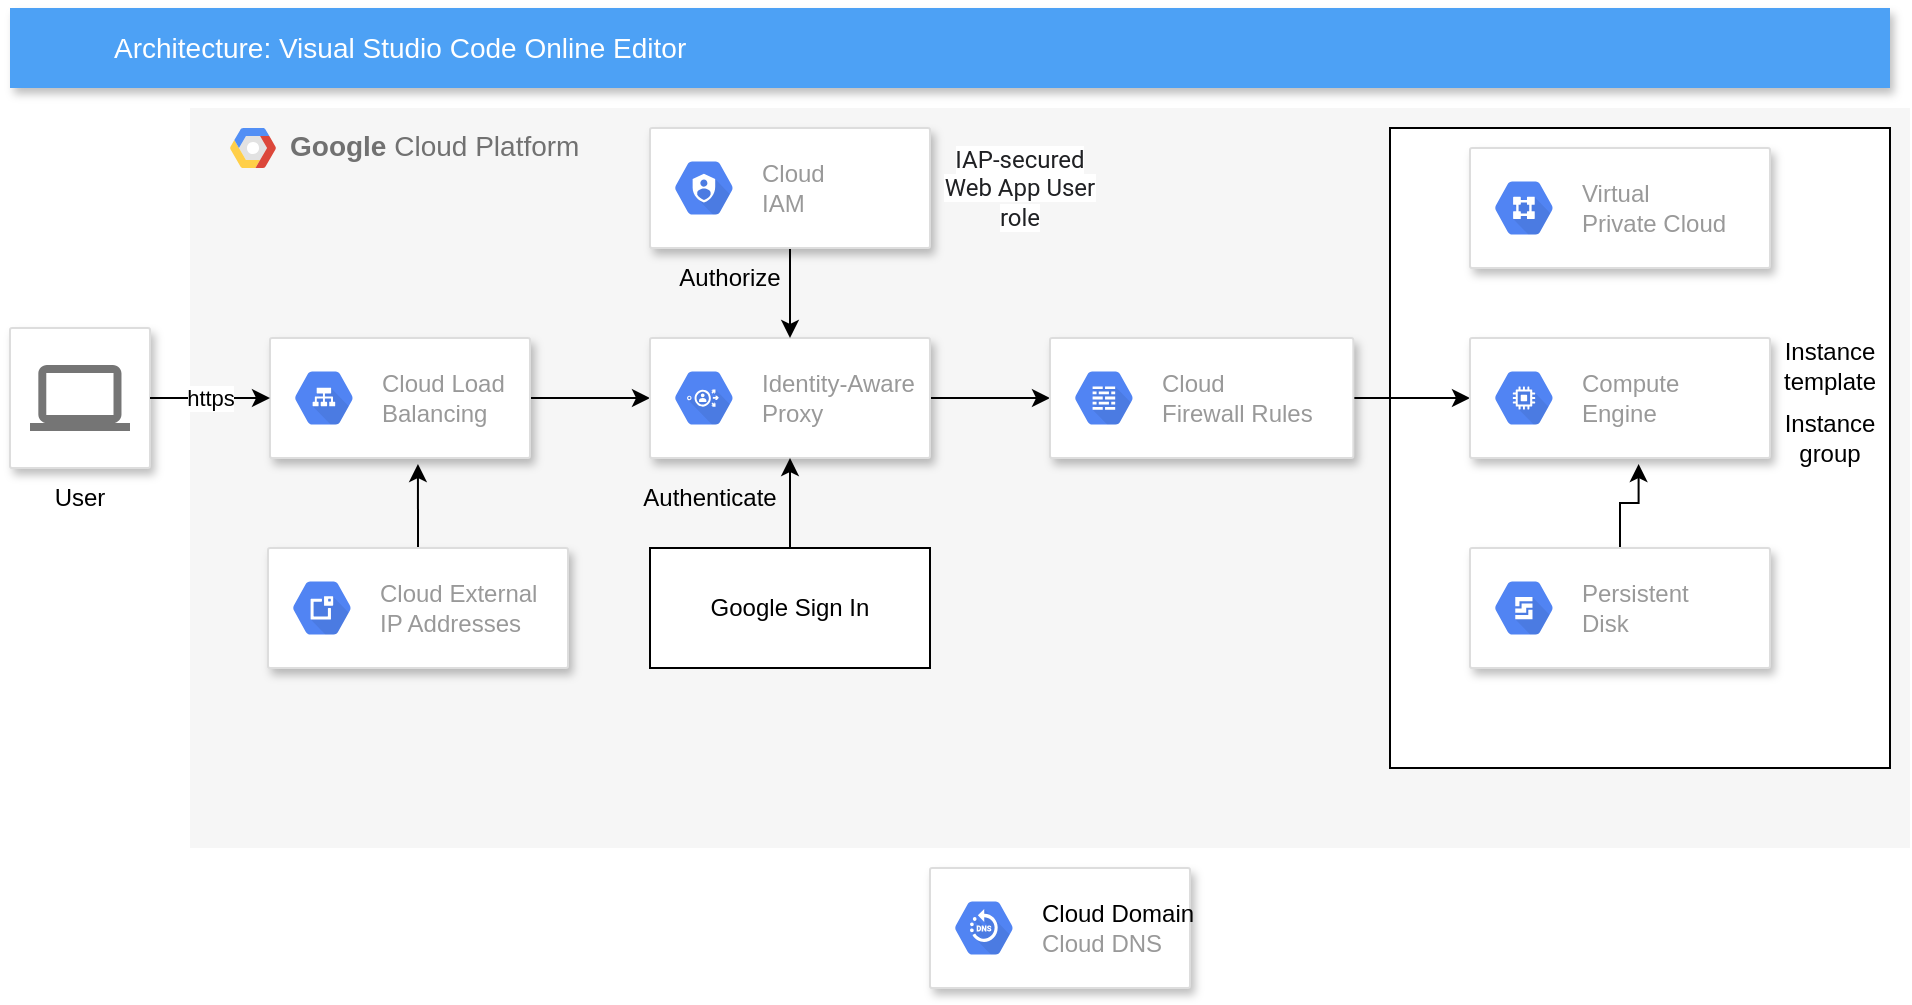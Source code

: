 <mxfile version="17.2.1" type="github">
  <diagram id="f106602c-feb2-e66a-4537-3a34d633f6aa" name="Page-1">
    <mxGraphModel dx="1422" dy="786" grid="1" gridSize="10" guides="1" tooltips="1" connect="1" arrows="1" fold="1" page="1" pageScale="1" pageWidth="1169" pageHeight="827" background="none" math="0" shadow="0">
      <root>
        <mxCell id="0" />
        <mxCell id="1" parent="0" />
        <mxCell id="818" value="Architecture: Visual Studio Code Online Editor" style="fillColor=#4DA1F5;strokeColor=none;shadow=1;gradientColor=none;fontSize=14;align=left;spacingLeft=50;fontColor=#ffffff;html=1;" parent="1" vertex="1">
          <mxGeometry x="210" y="40" width="940" height="40" as="geometry" />
        </mxCell>
        <mxCell id="987" value="" style="strokeColor=#dddddd;fillColor=#ffffff;shadow=1;strokeWidth=1;rounded=1;absoluteArcSize=1;arcSize=2;labelPosition=center;verticalLabelPosition=middle;align=center;verticalAlign=bottom;spacingLeft=0;fontColor=#999999;fontSize=12;whiteSpace=wrap;spacingBottom=2;html=1;" parent="1" vertex="1">
          <mxGeometry x="210" y="200" width="70" height="70" as="geometry" />
        </mxCell>
        <mxCell id="988" value="" style="dashed=0;connectable=0;html=1;fillColor=#757575;strokeColor=none;shape=mxgraph.gcp2.laptop;part=1;" parent="987" vertex="1">
          <mxGeometry x="0.5" width="50" height="33" relative="1" as="geometry">
            <mxPoint x="-25" y="18.5" as="offset" />
          </mxGeometry>
        </mxCell>
        <mxCell id="ZYMqUd0jCcoyJiXl-_xQ-988" value="User" style="text;html=1;strokeColor=none;fillColor=none;align=center;verticalAlign=middle;whiteSpace=wrap;rounded=0;" vertex="1" parent="1">
          <mxGeometry x="215" y="270" width="60" height="30" as="geometry" />
        </mxCell>
        <mxCell id="ekCEzwZPr6Ho22CTsnSj-996" value="" style="strokeColor=#dddddd;shadow=1;strokeWidth=1;rounded=1;absoluteArcSize=1;arcSize=2;" parent="1" vertex="1">
          <mxGeometry x="670" y="470" width="130" height="60" as="geometry" />
        </mxCell>
        <mxCell id="ekCEzwZPr6Ho22CTsnSj-997" value="&lt;font color=&quot;#000000&quot;&gt;Cloud Domain&lt;/font&gt;&lt;br&gt;Cloud  DNS" style="sketch=0;dashed=0;connectable=0;html=1;fillColor=#5184F3;strokeColor=none;shape=mxgraph.gcp2.hexIcon;prIcon=cloud_dns;part=1;labelPosition=right;verticalLabelPosition=middle;align=left;verticalAlign=middle;spacingLeft=5;fontColor=#999999;fontSize=12;" parent="ekCEzwZPr6Ho22CTsnSj-996" vertex="1">
          <mxGeometry y="0.5" width="44" height="39" relative="1" as="geometry">
            <mxPoint x="5" y="-19.5" as="offset" />
          </mxGeometry>
        </mxCell>
        <mxCell id="14" value="&lt;b&gt;Google &lt;/b&gt;Cloud Platform" style="fillColor=#F6F6F6;strokeColor=none;shadow=0;gradientColor=none;fontSize=14;align=left;spacing=10;fontColor=#717171;9E9E9E;verticalAlign=top;spacingTop=-4;fontStyle=0;spacingLeft=40;html=1;" parent="1" vertex="1">
          <mxGeometry x="300" y="90" width="860" height="370" as="geometry" />
        </mxCell>
        <mxCell id="ZYMqUd0jCcoyJiXl-_xQ-1006" value="" style="rounded=0;whiteSpace=wrap;html=1;fontSize=12;" vertex="1" parent="14">
          <mxGeometry x="600" y="10" width="250" height="320" as="geometry" />
        </mxCell>
        <mxCell id="15" value="" style="shape=mxgraph.gcp2.google_cloud_platform;fillColor=#F6F6F6;strokeColor=none;shadow=0;gradientColor=none;" parent="14" vertex="1">
          <mxGeometry width="23" height="20" relative="1" as="geometry">
            <mxPoint x="20" y="10" as="offset" />
          </mxGeometry>
        </mxCell>
        <mxCell id="ZYMqUd0jCcoyJiXl-_xQ-1001" style="edgeStyle=orthogonalEdgeStyle;rounded=0;orthogonalLoop=1;jettySize=auto;html=1;exitX=1;exitY=0.5;exitDx=0;exitDy=0;entryX=0;entryY=0.5;entryDx=0;entryDy=0;" edge="1" parent="14" source="ZYMqUd0jCcoyJiXl-_xQ-991" target="ZYMqUd0jCcoyJiXl-_xQ-994">
          <mxGeometry relative="1" as="geometry" />
        </mxCell>
        <mxCell id="ZYMqUd0jCcoyJiXl-_xQ-991" value="" style="strokeColor=#dddddd;shadow=1;strokeWidth=1;rounded=1;absoluteArcSize=1;arcSize=2;" vertex="1" parent="14">
          <mxGeometry x="40" y="115" width="130" height="60" as="geometry" />
        </mxCell>
        <mxCell id="ZYMqUd0jCcoyJiXl-_xQ-992" value="Cloud Load&#xa;Balancing" style="sketch=0;dashed=0;connectable=0;html=1;fillColor=#5184F3;strokeColor=none;shape=mxgraph.gcp2.hexIcon;prIcon=cloud_load_balancing;part=1;labelPosition=right;verticalLabelPosition=middle;align=left;verticalAlign=middle;spacingLeft=5;fontColor=#999999;fontSize=12;" vertex="1" parent="ZYMqUd0jCcoyJiXl-_xQ-991">
          <mxGeometry y="0.5" width="44" height="39" relative="1" as="geometry">
            <mxPoint x="5" y="-19.5" as="offset" />
          </mxGeometry>
        </mxCell>
        <mxCell id="ZYMqUd0jCcoyJiXl-_xQ-1002" style="edgeStyle=orthogonalEdgeStyle;rounded=0;orthogonalLoop=1;jettySize=auto;html=1;exitX=1;exitY=0.5;exitDx=0;exitDy=0;entryX=0;entryY=0.5;entryDx=0;entryDy=0;" edge="1" parent="14" source="ZYMqUd0jCcoyJiXl-_xQ-994" target="DUQV_nNhBPcRGy0pp927-1009">
          <mxGeometry relative="1" as="geometry" />
        </mxCell>
        <mxCell id="ZYMqUd0jCcoyJiXl-_xQ-994" value="" style="strokeColor=#dddddd;shadow=1;strokeWidth=1;rounded=1;absoluteArcSize=1;arcSize=2;" vertex="1" parent="14">
          <mxGeometry x="230" y="115" width="140" height="60" as="geometry" />
        </mxCell>
        <mxCell id="ZYMqUd0jCcoyJiXl-_xQ-995" value="Identity-Aware&#xa;Proxy" style="sketch=0;dashed=0;connectable=0;html=1;fillColor=#5184F3;strokeColor=none;shape=mxgraph.gcp2.hexIcon;prIcon=identity_aware_proxy;part=1;labelPosition=right;verticalLabelPosition=middle;align=left;verticalAlign=middle;spacingLeft=5;fontColor=#999999;fontSize=12;" vertex="1" parent="ZYMqUd0jCcoyJiXl-_xQ-994">
          <mxGeometry y="0.5" width="44" height="39" relative="1" as="geometry">
            <mxPoint x="5" y="-19.5" as="offset" />
          </mxGeometry>
        </mxCell>
        <mxCell id="ZYMqUd0jCcoyJiXl-_xQ-997" style="edgeStyle=orthogonalEdgeStyle;rounded=0;orthogonalLoop=1;jettySize=auto;html=1;exitX=0.5;exitY=0;exitDx=0;exitDy=0;entryX=0.5;entryY=1;entryDx=0;entryDy=0;" edge="1" parent="14" source="ZYMqUd0jCcoyJiXl-_xQ-996" target="ZYMqUd0jCcoyJiXl-_xQ-994">
          <mxGeometry relative="1" as="geometry" />
        </mxCell>
        <mxCell id="ZYMqUd0jCcoyJiXl-_xQ-996" value="Google Sign In" style="rounded=0;whiteSpace=wrap;html=1;" vertex="1" parent="14">
          <mxGeometry x="230" y="220" width="140" height="60" as="geometry" />
        </mxCell>
        <mxCell id="ZYMqUd0jCcoyJiXl-_xQ-998" value="Authenticate" style="text;html=1;strokeColor=none;fillColor=none;align=center;verticalAlign=middle;whiteSpace=wrap;rounded=0;" vertex="1" parent="14">
          <mxGeometry x="230" y="180" width="60" height="30" as="geometry" />
        </mxCell>
        <mxCell id="ZYMqUd0jCcoyJiXl-_xQ-999" style="edgeStyle=orthogonalEdgeStyle;rounded=0;orthogonalLoop=1;jettySize=auto;html=1;exitX=0.5;exitY=1;exitDx=0;exitDy=0;entryX=0.5;entryY=0;entryDx=0;entryDy=0;" edge="1" parent="14" source="DUQV_nNhBPcRGy0pp927-1001" target="ZYMqUd0jCcoyJiXl-_xQ-994">
          <mxGeometry relative="1" as="geometry" />
        </mxCell>
        <mxCell id="DUQV_nNhBPcRGy0pp927-1001" value="" style="strokeColor=#dddddd;shadow=1;strokeWidth=1;rounded=1;absoluteArcSize=1;arcSize=2;" parent="14" vertex="1">
          <mxGeometry x="230" y="10" width="140" height="60" as="geometry" />
        </mxCell>
        <mxCell id="DUQV_nNhBPcRGy0pp927-1002" value="Cloud&#xa;IAM" style="sketch=0;dashed=0;connectable=0;html=1;fillColor=#5184F3;strokeColor=none;shape=mxgraph.gcp2.hexIcon;prIcon=cloud_iam;part=1;labelPosition=right;verticalLabelPosition=middle;align=left;verticalAlign=middle;spacingLeft=5;fontColor=#999999;fontSize=12;" parent="DUQV_nNhBPcRGy0pp927-1001" vertex="1">
          <mxGeometry y="0.5" width="44" height="39" relative="1" as="geometry">
            <mxPoint x="5" y="-19.5" as="offset" />
          </mxGeometry>
        </mxCell>
        <mxCell id="ZYMqUd0jCcoyJiXl-_xQ-1000" value="Authorize" style="text;html=1;strokeColor=none;fillColor=none;align=center;verticalAlign=middle;whiteSpace=wrap;rounded=0;" vertex="1" parent="14">
          <mxGeometry x="240" y="70" width="60" height="30" as="geometry" />
        </mxCell>
        <mxCell id="ZYMqUd0jCcoyJiXl-_xQ-1003" style="edgeStyle=orthogonalEdgeStyle;rounded=0;orthogonalLoop=1;jettySize=auto;html=1;exitX=1;exitY=0.5;exitDx=0;exitDy=0;" edge="1" parent="14" source="DUQV_nNhBPcRGy0pp927-1009" target="DUQV_nNhBPcRGy0pp927-1005">
          <mxGeometry relative="1" as="geometry" />
        </mxCell>
        <mxCell id="DUQV_nNhBPcRGy0pp927-1009" value="" style="strokeColor=#dddddd;shadow=1;strokeWidth=1;rounded=1;absoluteArcSize=1;arcSize=2;" parent="14" vertex="1">
          <mxGeometry x="430" y="115" width="151.667" height="60" as="geometry" />
        </mxCell>
        <mxCell id="DUQV_nNhBPcRGy0pp927-1010" value="Cloud&#xa;Firewall Rules" style="sketch=0;dashed=0;connectable=0;html=1;fillColor=#5184F3;strokeColor=none;shape=mxgraph.gcp2.hexIcon;prIcon=cloud_firewall_rules;part=1;labelPosition=right;verticalLabelPosition=middle;align=left;verticalAlign=middle;spacingLeft=5;fontColor=#999999;fontSize=12;" parent="DUQV_nNhBPcRGy0pp927-1009" vertex="1">
          <mxGeometry y="0.5" width="44" height="39" relative="1" as="geometry">
            <mxPoint x="5" y="-19.5" as="offset" />
          </mxGeometry>
        </mxCell>
        <mxCell id="DUQV_nNhBPcRGy0pp927-1005" value="" style="strokeColor=#dddddd;shadow=1;strokeWidth=1;rounded=1;absoluteArcSize=1;arcSize=2;" parent="14" vertex="1">
          <mxGeometry x="640" y="115" width="150" height="60" as="geometry" />
        </mxCell>
        <mxCell id="DUQV_nNhBPcRGy0pp927-1006" value="Compute&#xa;Engine" style="sketch=0;dashed=0;connectable=0;html=1;fillColor=#5184F3;strokeColor=none;shape=mxgraph.gcp2.hexIcon;prIcon=compute_engine;part=1;labelPosition=right;verticalLabelPosition=middle;align=left;verticalAlign=middle;spacingLeft=5;fontColor=#999999;fontSize=12;" parent="DUQV_nNhBPcRGy0pp927-1005" vertex="1">
          <mxGeometry y="0.5" width="44" height="39" relative="1" as="geometry">
            <mxPoint x="5" y="-19.5" as="offset" />
          </mxGeometry>
        </mxCell>
        <mxCell id="ZYMqUd0jCcoyJiXl-_xQ-1004" style="edgeStyle=orthogonalEdgeStyle;rounded=0;orthogonalLoop=1;jettySize=auto;html=1;entryX=0.562;entryY=1.05;entryDx=0;entryDy=0;entryPerimeter=0;" edge="1" parent="14" source="DUQV_nNhBPcRGy0pp927-1007" target="DUQV_nNhBPcRGy0pp927-1005">
          <mxGeometry relative="1" as="geometry" />
        </mxCell>
        <mxCell id="DUQV_nNhBPcRGy0pp927-1007" value="" style="strokeColor=#dddddd;shadow=1;strokeWidth=1;rounded=1;absoluteArcSize=1;arcSize=2;" parent="14" vertex="1">
          <mxGeometry x="640" y="220" width="150" height="60" as="geometry" />
        </mxCell>
        <mxCell id="DUQV_nNhBPcRGy0pp927-1008" value="Persistent&#xa;Disk" style="sketch=0;dashed=0;connectable=0;html=1;fillColor=#5184F3;strokeColor=none;shape=mxgraph.gcp2.hexIcon;prIcon=persistent_disk;part=1;labelPosition=right;verticalLabelPosition=middle;align=left;verticalAlign=middle;spacingLeft=5;fontColor=#999999;fontSize=12;" parent="DUQV_nNhBPcRGy0pp927-1007" vertex="1">
          <mxGeometry y="0.5" width="44" height="39" relative="1" as="geometry">
            <mxPoint x="5" y="-19.5" as="offset" />
          </mxGeometry>
        </mxCell>
        <mxCell id="ZYMqUd0jCcoyJiXl-_xQ-1005" value="&lt;span style=&quot;box-sizing: inherit ; color: rgb(32 , 33 , 36) ; font-family: &amp;#34;roboto&amp;#34; , &amp;#34;noto sans&amp;#34; , &amp;#34;noto sans jp&amp;#34; , &amp;#34;noto sans kr&amp;#34; , &amp;#34;noto naskh arabic&amp;#34; , &amp;#34;noto sans thai&amp;#34; , &amp;#34;noto sans hebrew&amp;#34; , &amp;#34;noto sans bengali&amp;#34; , sans-serif ; background-color: rgb(255 , 255 , 255)&quot;&gt;&lt;font style=&quot;font-size: 12px&quot;&gt;IAP-secured &lt;br&gt;Web App User&lt;br&gt;role&lt;br&gt;&lt;/font&gt;&lt;/span&gt;" style="text;html=1;strokeColor=none;fillColor=none;align=center;verticalAlign=middle;whiteSpace=wrap;rounded=0;" vertex="1" parent="14">
          <mxGeometry x="360" y="25" width="110" height="30" as="geometry" />
        </mxCell>
        <mxCell id="DUQV_nNhBPcRGy0pp927-1011" value="" style="strokeColor=#dddddd;shadow=1;strokeWidth=1;rounded=1;absoluteArcSize=1;arcSize=2;" parent="14" vertex="1">
          <mxGeometry x="640" y="20" width="150" height="60" as="geometry" />
        </mxCell>
        <mxCell id="DUQV_nNhBPcRGy0pp927-1012" value="Virtual&#xa;Private Cloud" style="sketch=0;dashed=0;connectable=0;html=1;fillColor=#5184F3;strokeColor=none;shape=mxgraph.gcp2.hexIcon;prIcon=virtual_private_cloud;part=1;labelPosition=right;verticalLabelPosition=middle;align=left;verticalAlign=middle;spacingLeft=5;fontColor=#999999;fontSize=12;" parent="DUQV_nNhBPcRGy0pp927-1011" vertex="1">
          <mxGeometry y="0.5" width="44" height="39" relative="1" as="geometry">
            <mxPoint x="5" y="-19.5" as="offset" />
          </mxGeometry>
        </mxCell>
        <mxCell id="ZYMqUd0jCcoyJiXl-_xQ-1007" style="edgeStyle=orthogonalEdgeStyle;rounded=0;orthogonalLoop=1;jettySize=auto;html=1;exitX=0.5;exitY=0;exitDx=0;exitDy=0;entryX=0.569;entryY=1.05;entryDx=0;entryDy=0;entryPerimeter=0;fontSize=12;" edge="1" parent="14" source="ekCEzwZPr6Ho22CTsnSj-992" target="ZYMqUd0jCcoyJiXl-_xQ-991">
          <mxGeometry relative="1" as="geometry" />
        </mxCell>
        <mxCell id="ekCEzwZPr6Ho22CTsnSj-992" value="" style="strokeColor=#dddddd;shadow=1;strokeWidth=1;rounded=1;absoluteArcSize=1;arcSize=2;" parent="14" vertex="1">
          <mxGeometry x="39" y="220" width="150" height="60" as="geometry" />
        </mxCell>
        <mxCell id="ekCEzwZPr6Ho22CTsnSj-993" value="Cloud External&#xa;IP Addresses" style="sketch=0;dashed=0;connectable=0;html=1;fillColor=#5184F3;strokeColor=none;shape=mxgraph.gcp2.hexIcon;prIcon=cloud_external_ip_addresses;part=1;labelPosition=right;verticalLabelPosition=middle;align=left;verticalAlign=middle;spacingLeft=5;fontColor=#999999;fontSize=12;" parent="ekCEzwZPr6Ho22CTsnSj-992" vertex="1">
          <mxGeometry y="0.5" width="44" height="39" relative="1" as="geometry">
            <mxPoint x="5" y="-19.5" as="offset" />
          </mxGeometry>
        </mxCell>
        <mxCell id="ZYMqUd0jCcoyJiXl-_xQ-1008" value="Instance template" style="text;html=1;strokeColor=none;fillColor=none;align=center;verticalAlign=middle;whiteSpace=wrap;rounded=0;fontSize=12;" vertex="1" parent="14">
          <mxGeometry x="790" y="114" width="60" height="30" as="geometry" />
        </mxCell>
        <mxCell id="ZYMqUd0jCcoyJiXl-_xQ-1009" value="Instance group" style="text;html=1;strokeColor=none;fillColor=none;align=center;verticalAlign=middle;whiteSpace=wrap;rounded=0;fontSize=12;" vertex="1" parent="14">
          <mxGeometry x="790" y="150" width="60" height="30" as="geometry" />
        </mxCell>
        <mxCell id="ZYMqUd0jCcoyJiXl-_xQ-993" value="https" style="edgeStyle=orthogonalEdgeStyle;rounded=0;orthogonalLoop=1;jettySize=auto;html=1;exitX=1;exitY=0.5;exitDx=0;exitDy=0;" edge="1" parent="1" source="987" target="ZYMqUd0jCcoyJiXl-_xQ-991">
          <mxGeometry relative="1" as="geometry" />
        </mxCell>
      </root>
    </mxGraphModel>
  </diagram>
</mxfile>
